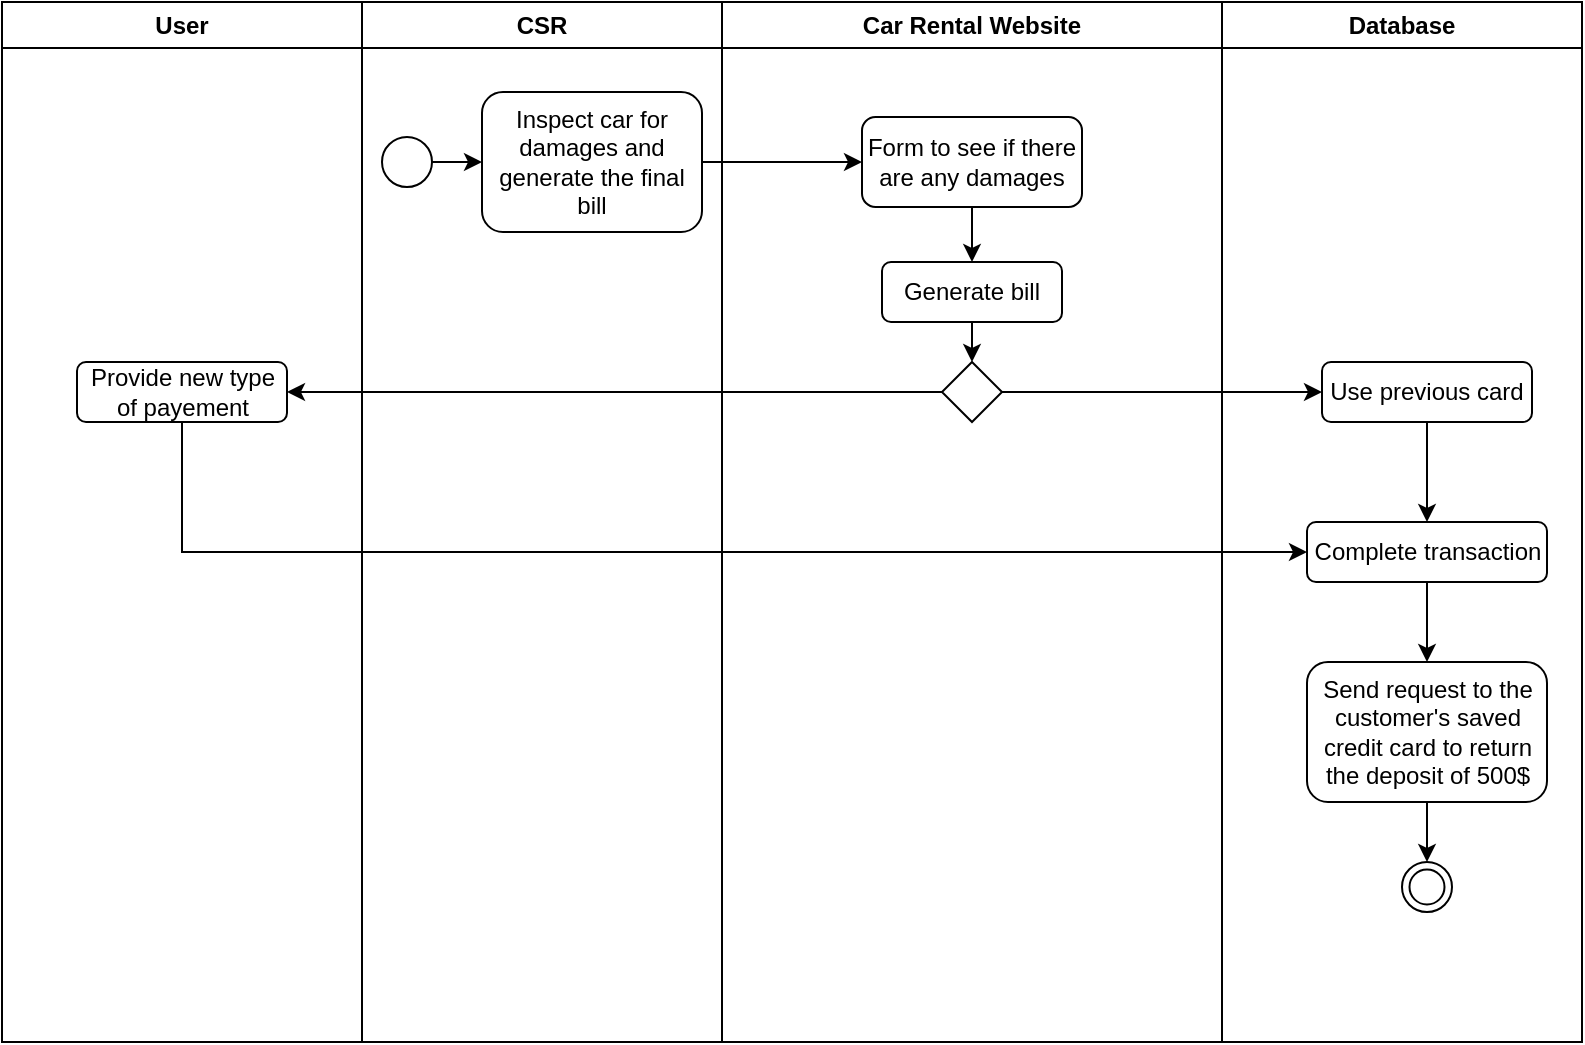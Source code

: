 <mxfile version="21.1.2" type="device">
  <diagram name="Page-1" id="GHCCZwFHGZ2dIF8Eq7Bc">
    <mxGraphModel dx="840" dy="1098" grid="1" gridSize="10" guides="1" tooltips="1" connect="1" arrows="1" fold="1" page="1" pageScale="1" pageWidth="850" pageHeight="1100" math="0" shadow="0">
      <root>
        <mxCell id="0" />
        <mxCell id="1" parent="0" />
        <mxCell id="qtLm0A7_fBKDtyC4aUwC-1" value="User" style="swimlane;whiteSpace=wrap;html=1;" parent="1" vertex="1">
          <mxGeometry x="30" y="80" width="180" height="520" as="geometry" />
        </mxCell>
        <mxCell id="wLLJhmLu08JExm7nZ9xd-41" value="Provide new type of payement" style="rounded=1;whiteSpace=wrap;html=1;" vertex="1" parent="qtLm0A7_fBKDtyC4aUwC-1">
          <mxGeometry x="37.5" y="180" width="105" height="30" as="geometry" />
        </mxCell>
        <mxCell id="qtLm0A7_fBKDtyC4aUwC-2" value="Car Rental Website" style="swimlane;whiteSpace=wrap;html=1;" parent="1" vertex="1">
          <mxGeometry x="390" y="80" width="250" height="520" as="geometry" />
        </mxCell>
        <mxCell id="wLLJhmLu08JExm7nZ9xd-38" style="edgeStyle=orthogonalEdgeStyle;rounded=0;orthogonalLoop=1;jettySize=auto;html=1;exitX=0.5;exitY=1;exitDx=0;exitDy=0;entryX=0.5;entryY=0;entryDx=0;entryDy=0;" edge="1" parent="qtLm0A7_fBKDtyC4aUwC-2" source="wLLJhmLu08JExm7nZ9xd-35" target="wLLJhmLu08JExm7nZ9xd-37">
          <mxGeometry relative="1" as="geometry" />
        </mxCell>
        <mxCell id="wLLJhmLu08JExm7nZ9xd-35" value="Form to see if there are any damages" style="rounded=1;whiteSpace=wrap;html=1;" vertex="1" parent="qtLm0A7_fBKDtyC4aUwC-2">
          <mxGeometry x="70" y="57.5" width="110" height="45" as="geometry" />
        </mxCell>
        <mxCell id="wLLJhmLu08JExm7nZ9xd-40" style="edgeStyle=orthogonalEdgeStyle;rounded=0;orthogonalLoop=1;jettySize=auto;html=1;exitX=0.5;exitY=1;exitDx=0;exitDy=0;entryX=0.5;entryY=0;entryDx=0;entryDy=0;" edge="1" parent="qtLm0A7_fBKDtyC4aUwC-2" source="wLLJhmLu08JExm7nZ9xd-37" target="wLLJhmLu08JExm7nZ9xd-39">
          <mxGeometry relative="1" as="geometry" />
        </mxCell>
        <mxCell id="wLLJhmLu08JExm7nZ9xd-37" value="Generate bill" style="rounded=1;whiteSpace=wrap;html=1;" vertex="1" parent="qtLm0A7_fBKDtyC4aUwC-2">
          <mxGeometry x="80" y="130" width="90" height="30" as="geometry" />
        </mxCell>
        <mxCell id="wLLJhmLu08JExm7nZ9xd-39" value="" style="rhombus;whiteSpace=wrap;html=1;" vertex="1" parent="qtLm0A7_fBKDtyC4aUwC-2">
          <mxGeometry x="110" y="180" width="30" height="30" as="geometry" />
        </mxCell>
        <mxCell id="qtLm0A7_fBKDtyC4aUwC-3" value="Database" style="swimlane;whiteSpace=wrap;html=1;" parent="1" vertex="1">
          <mxGeometry x="640" y="80" width="180" height="520" as="geometry" />
        </mxCell>
        <mxCell id="wLLJhmLu08JExm7nZ9xd-49" style="edgeStyle=orthogonalEdgeStyle;rounded=0;orthogonalLoop=1;jettySize=auto;html=1;exitX=0.5;exitY=1;exitDx=0;exitDy=0;entryX=0.5;entryY=0;entryDx=0;entryDy=0;" edge="1" parent="qtLm0A7_fBKDtyC4aUwC-3" source="wLLJhmLu08JExm7nZ9xd-43" target="wLLJhmLu08JExm7nZ9xd-48">
          <mxGeometry relative="1" as="geometry" />
        </mxCell>
        <mxCell id="wLLJhmLu08JExm7nZ9xd-43" value="Use previous card" style="rounded=1;whiteSpace=wrap;html=1;" vertex="1" parent="qtLm0A7_fBKDtyC4aUwC-3">
          <mxGeometry x="50" y="180" width="105" height="30" as="geometry" />
        </mxCell>
        <mxCell id="wLLJhmLu08JExm7nZ9xd-52" style="edgeStyle=orthogonalEdgeStyle;rounded=0;orthogonalLoop=1;jettySize=auto;html=1;exitX=0.5;exitY=1;exitDx=0;exitDy=0;entryX=0.5;entryY=0;entryDx=0;entryDy=0;" edge="1" parent="qtLm0A7_fBKDtyC4aUwC-3" source="wLLJhmLu08JExm7nZ9xd-48" target="wLLJhmLu08JExm7nZ9xd-51">
          <mxGeometry relative="1" as="geometry" />
        </mxCell>
        <mxCell id="wLLJhmLu08JExm7nZ9xd-48" value="Complete transaction" style="rounded=1;whiteSpace=wrap;html=1;" vertex="1" parent="qtLm0A7_fBKDtyC4aUwC-3">
          <mxGeometry x="42.5" y="260" width="120" height="30" as="geometry" />
        </mxCell>
        <mxCell id="wLLJhmLu08JExm7nZ9xd-53" style="edgeStyle=orthogonalEdgeStyle;rounded=0;orthogonalLoop=1;jettySize=auto;html=1;exitX=0.5;exitY=1;exitDx=0;exitDy=0;entryX=0.5;entryY=0;entryDx=0;entryDy=0;" edge="1" parent="qtLm0A7_fBKDtyC4aUwC-3" source="wLLJhmLu08JExm7nZ9xd-51" target="wLLJhmLu08JExm7nZ9xd-30">
          <mxGeometry relative="1" as="geometry" />
        </mxCell>
        <mxCell id="wLLJhmLu08JExm7nZ9xd-51" value="Send request to the customer&#39;s saved credit card to return the deposit of 500$" style="rounded=1;whiteSpace=wrap;html=1;" vertex="1" parent="qtLm0A7_fBKDtyC4aUwC-3">
          <mxGeometry x="42.5" y="330" width="120" height="70" as="geometry" />
        </mxCell>
        <mxCell id="wLLJhmLu08JExm7nZ9xd-30" value="" style="ellipse;whiteSpace=wrap;html=1;aspect=fixed;" vertex="1" parent="qtLm0A7_fBKDtyC4aUwC-3">
          <mxGeometry x="90" y="430" width="25" height="25" as="geometry" />
        </mxCell>
        <mxCell id="wLLJhmLu08JExm7nZ9xd-32" value="" style="ellipse;whiteSpace=wrap;html=1;aspect=fixed;" vertex="1" parent="qtLm0A7_fBKDtyC4aUwC-3">
          <mxGeometry x="93.75" y="433.75" width="17.5" height="17.5" as="geometry" />
        </mxCell>
        <mxCell id="wLLJhmLu08JExm7nZ9xd-34" value="CSR" style="swimlane;whiteSpace=wrap;html=1;" vertex="1" parent="1">
          <mxGeometry x="210" y="80" width="180" height="520" as="geometry" />
        </mxCell>
        <mxCell id="qtLm0A7_fBKDtyC4aUwC-4" value="" style="ellipse;whiteSpace=wrap;html=1;aspect=fixed;" parent="wLLJhmLu08JExm7nZ9xd-34" vertex="1">
          <mxGeometry x="10" y="67.5" width="25" height="25" as="geometry" />
        </mxCell>
        <mxCell id="qtLm0A7_fBKDtyC4aUwC-6" value="Inspect car for damages and generate the final bill" style="rounded=1;whiteSpace=wrap;html=1;" parent="wLLJhmLu08JExm7nZ9xd-34" vertex="1">
          <mxGeometry x="60" y="45" width="110" height="70" as="geometry" />
        </mxCell>
        <mxCell id="qtLm0A7_fBKDtyC4aUwC-8" value="" style="endArrow=classic;html=1;rounded=0;exitX=1;exitY=0.5;exitDx=0;exitDy=0;entryX=0;entryY=0.5;entryDx=0;entryDy=0;" parent="wLLJhmLu08JExm7nZ9xd-34" source="qtLm0A7_fBKDtyC4aUwC-4" target="qtLm0A7_fBKDtyC4aUwC-6" edge="1">
          <mxGeometry width="50" height="50" relative="1" as="geometry">
            <mxPoint x="280" y="260" as="sourcePoint" />
            <mxPoint x="330" y="210" as="targetPoint" />
          </mxGeometry>
        </mxCell>
        <mxCell id="wLLJhmLu08JExm7nZ9xd-36" style="edgeStyle=orthogonalEdgeStyle;rounded=0;orthogonalLoop=1;jettySize=auto;html=1;exitX=1;exitY=0.5;exitDx=0;exitDy=0;entryX=0;entryY=0.5;entryDx=0;entryDy=0;" edge="1" parent="1" source="qtLm0A7_fBKDtyC4aUwC-6" target="wLLJhmLu08JExm7nZ9xd-35">
          <mxGeometry relative="1" as="geometry" />
        </mxCell>
        <mxCell id="wLLJhmLu08JExm7nZ9xd-42" style="edgeStyle=orthogonalEdgeStyle;rounded=0;orthogonalLoop=1;jettySize=auto;html=1;exitX=0;exitY=0.5;exitDx=0;exitDy=0;entryX=1;entryY=0.5;entryDx=0;entryDy=0;" edge="1" parent="1" source="wLLJhmLu08JExm7nZ9xd-39" target="wLLJhmLu08JExm7nZ9xd-41">
          <mxGeometry relative="1" as="geometry" />
        </mxCell>
        <mxCell id="wLLJhmLu08JExm7nZ9xd-45" style="edgeStyle=orthogonalEdgeStyle;rounded=0;orthogonalLoop=1;jettySize=auto;html=1;exitX=1;exitY=0.5;exitDx=0;exitDy=0;entryX=0;entryY=0.5;entryDx=0;entryDy=0;" edge="1" parent="1" source="wLLJhmLu08JExm7nZ9xd-39" target="wLLJhmLu08JExm7nZ9xd-43">
          <mxGeometry relative="1" as="geometry" />
        </mxCell>
        <mxCell id="wLLJhmLu08JExm7nZ9xd-50" style="edgeStyle=orthogonalEdgeStyle;rounded=0;orthogonalLoop=1;jettySize=auto;html=1;exitX=0.5;exitY=1;exitDx=0;exitDy=0;entryX=0;entryY=0.5;entryDx=0;entryDy=0;" edge="1" parent="1" source="wLLJhmLu08JExm7nZ9xd-41" target="wLLJhmLu08JExm7nZ9xd-48">
          <mxGeometry relative="1" as="geometry" />
        </mxCell>
      </root>
    </mxGraphModel>
  </diagram>
</mxfile>
